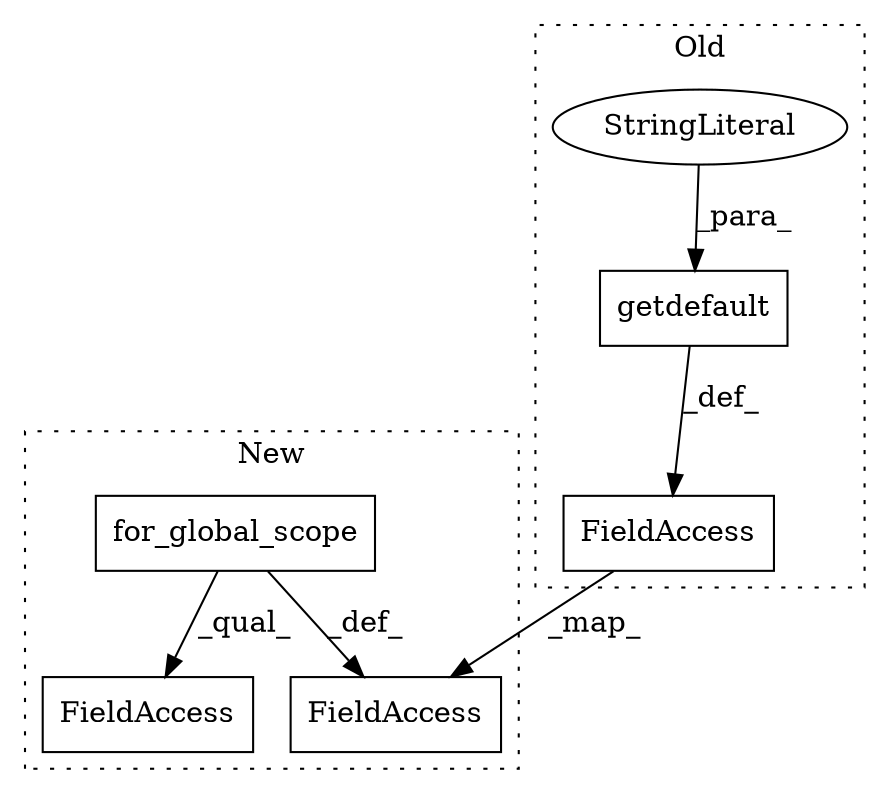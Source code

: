 digraph G {
subgraph cluster0 {
1 [label="getdefault" a="32" s="1056,1082" l="11,1" shape="box"];
3 [label="StringLiteral" a="45" s="1067" l="15" shape="ellipse"];
5 [label="FieldAccess" a="22" s="1000" l="22" shape="box"];
label = "Old";
style="dotted";
}
subgraph cluster1 {
2 [label="for_global_scope" a="32" s="1061" l="18" shape="box"];
4 [label="FieldAccess" a="22" s="1036" l="57" shape="box"];
6 [label="FieldAccess" a="22" s="1000" l="22" shape="box"];
label = "New";
style="dotted";
}
1 -> 5 [label="_def_"];
2 -> 4 [label="_qual_"];
2 -> 6 [label="_def_"];
3 -> 1 [label="_para_"];
5 -> 6 [label="_map_"];
}